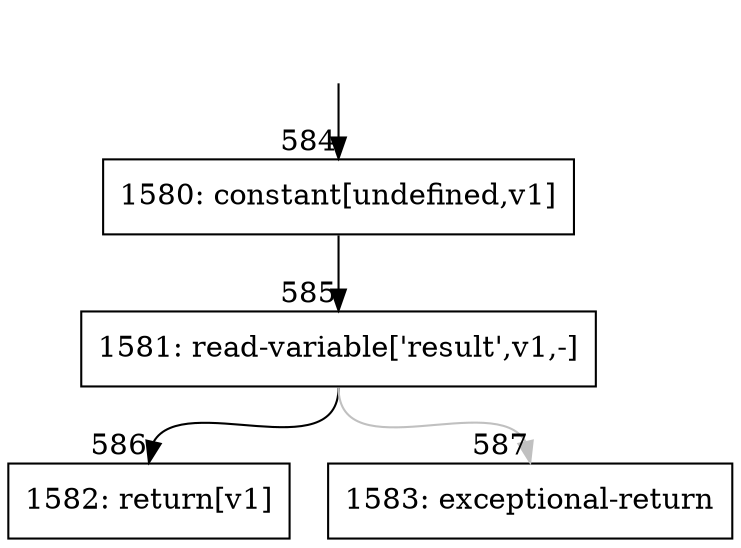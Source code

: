 digraph {
rankdir="TD"
BB_entry57[shape=none,label=""];
BB_entry57 -> BB584 [tailport=s, headport=n, headlabel="    584"]
BB584 [shape=record label="{1580: constant[undefined,v1]}" ] 
BB584 -> BB585 [tailport=s, headport=n, headlabel="      585"]
BB585 [shape=record label="{1581: read-variable['result',v1,-]}" ] 
BB585 -> BB586 [tailport=s, headport=n, headlabel="      586"]
BB585 -> BB587 [tailport=s, headport=n, color=gray, headlabel="      587"]
BB586 [shape=record label="{1582: return[v1]}" ] 
BB587 [shape=record label="{1583: exceptional-return}" ] 
//#$~ 486
}
